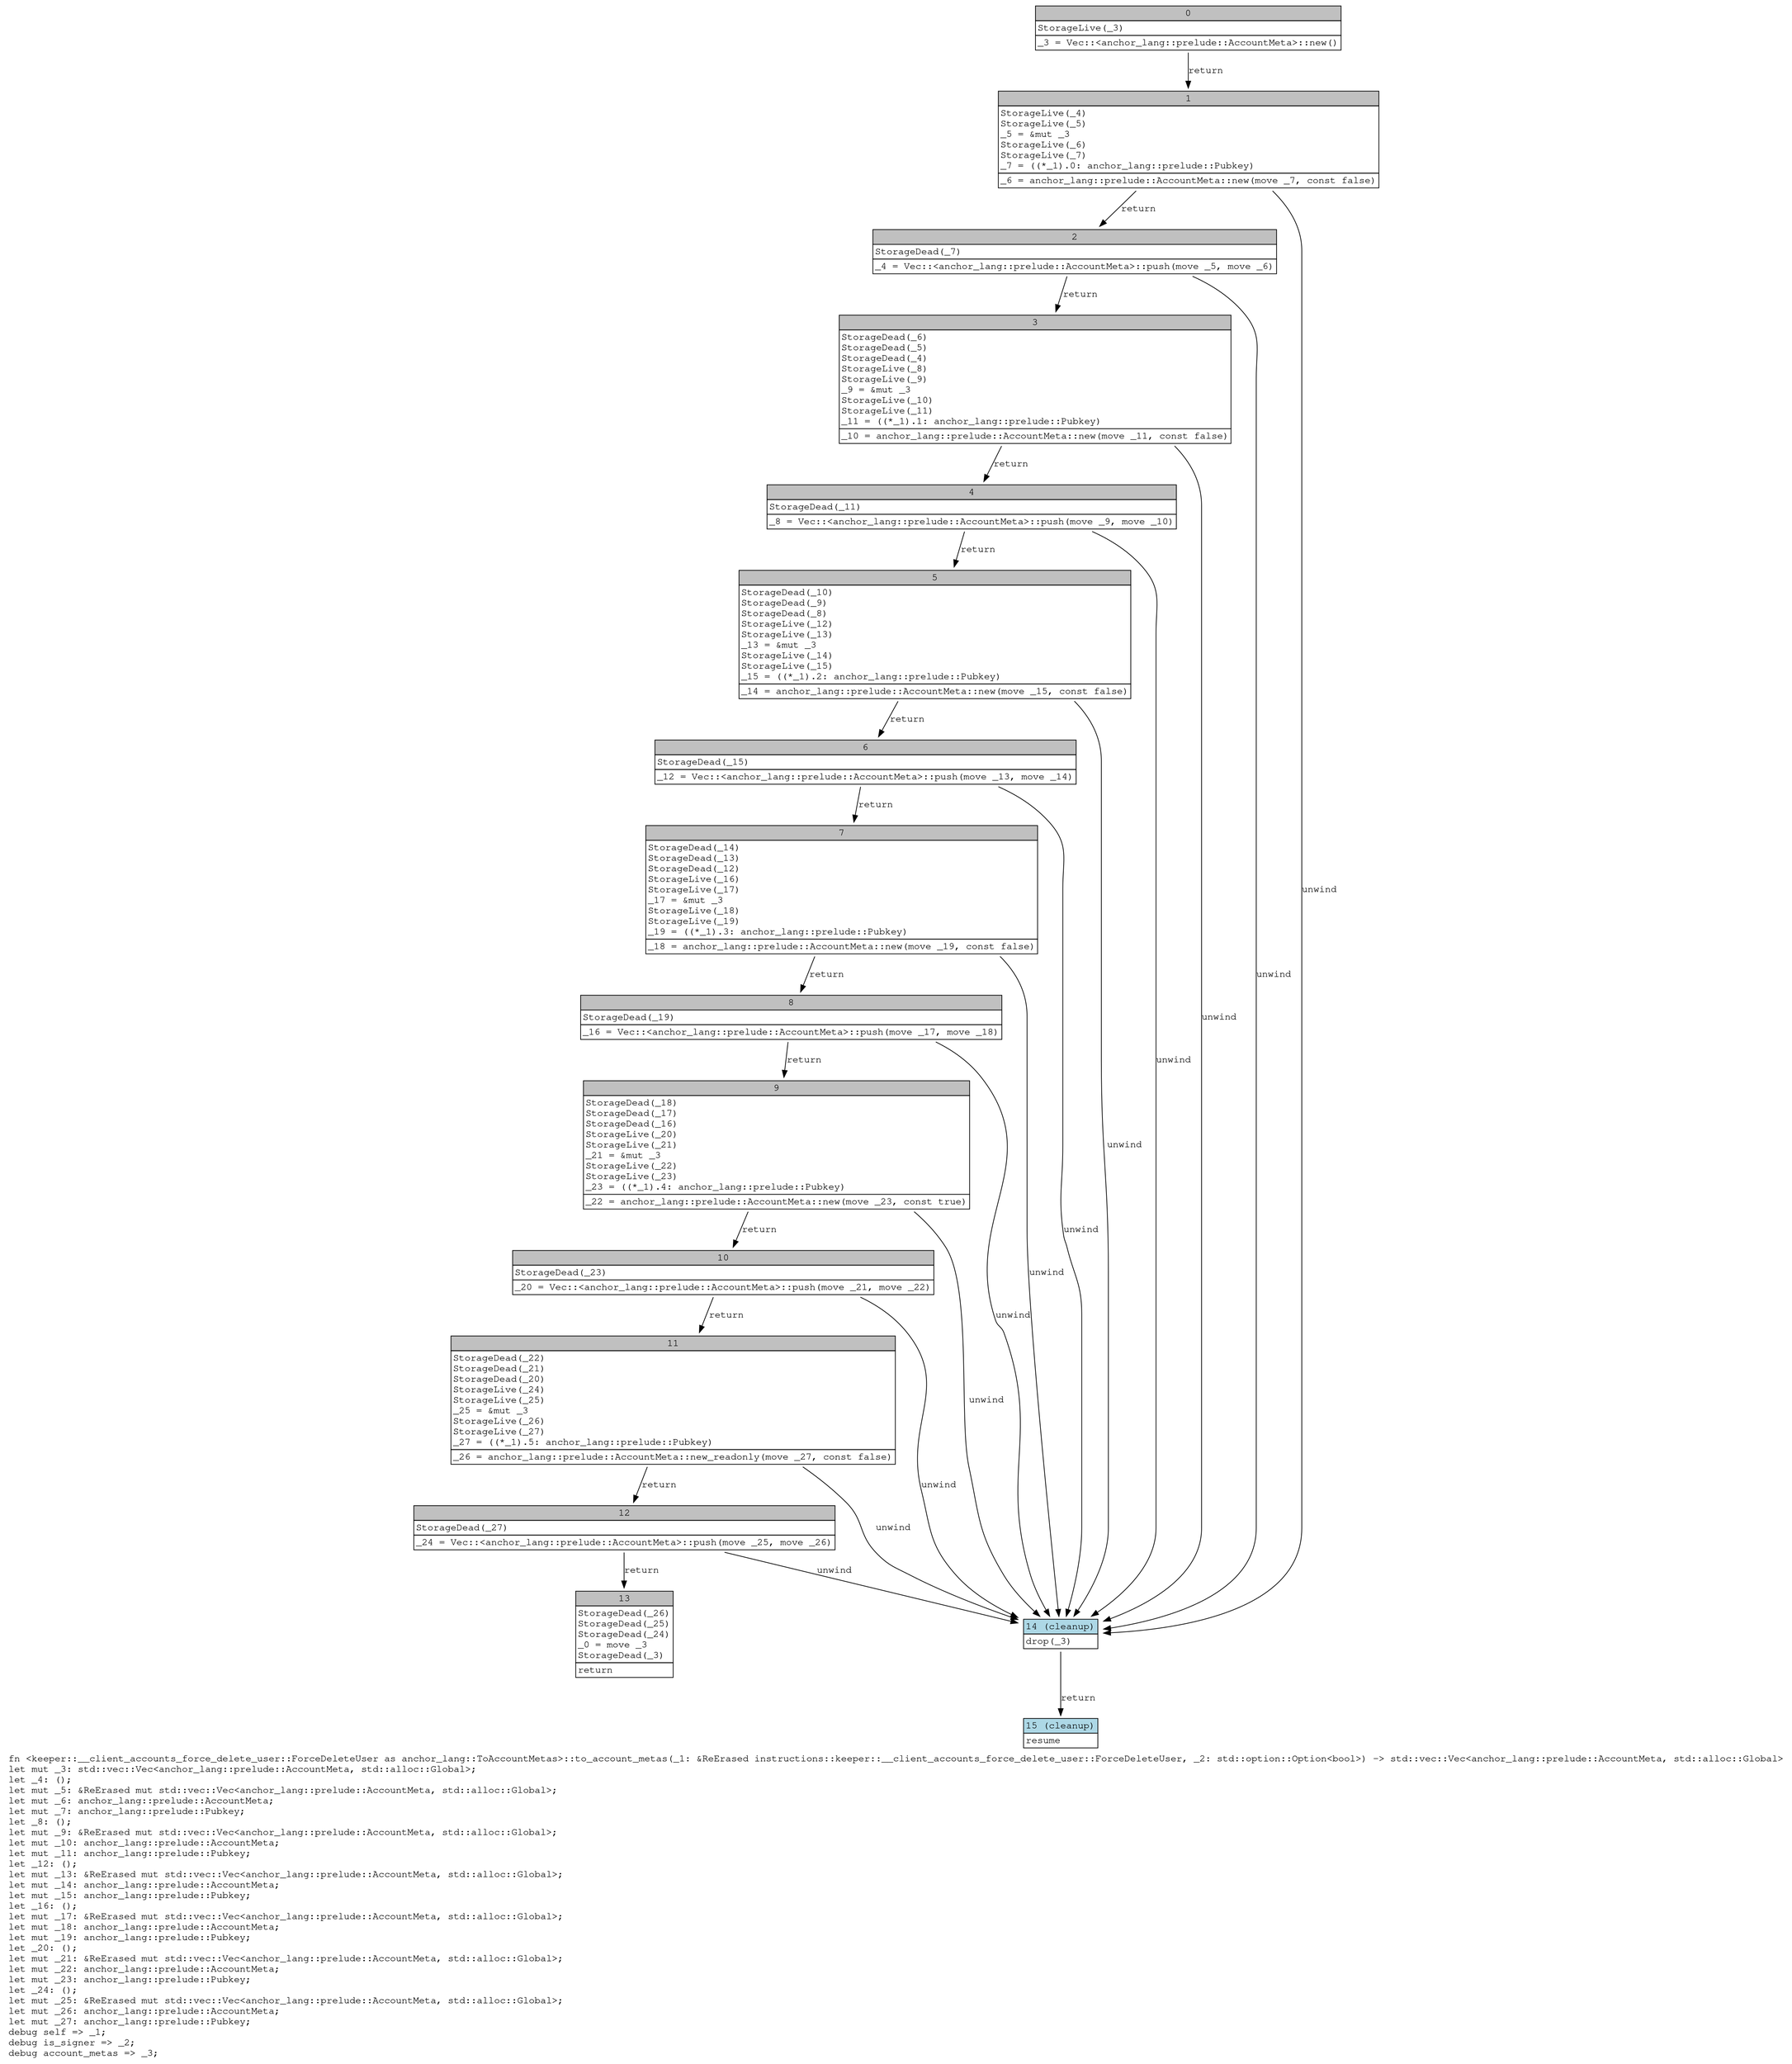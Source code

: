 digraph Mir_0_11307 {
    graph [fontname="Courier, monospace"];
    node [fontname="Courier, monospace"];
    edge [fontname="Courier, monospace"];
    label=<fn &lt;keeper::__client_accounts_force_delete_user::ForceDeleteUser as anchor_lang::ToAccountMetas&gt;::to_account_metas(_1: &amp;ReErased instructions::keeper::__client_accounts_force_delete_user::ForceDeleteUser, _2: std::option::Option&lt;bool&gt;) -&gt; std::vec::Vec&lt;anchor_lang::prelude::AccountMeta, std::alloc::Global&gt;<br align="left"/>let mut _3: std::vec::Vec&lt;anchor_lang::prelude::AccountMeta, std::alloc::Global&gt;;<br align="left"/>let _4: ();<br align="left"/>let mut _5: &amp;ReErased mut std::vec::Vec&lt;anchor_lang::prelude::AccountMeta, std::alloc::Global&gt;;<br align="left"/>let mut _6: anchor_lang::prelude::AccountMeta;<br align="left"/>let mut _7: anchor_lang::prelude::Pubkey;<br align="left"/>let _8: ();<br align="left"/>let mut _9: &amp;ReErased mut std::vec::Vec&lt;anchor_lang::prelude::AccountMeta, std::alloc::Global&gt;;<br align="left"/>let mut _10: anchor_lang::prelude::AccountMeta;<br align="left"/>let mut _11: anchor_lang::prelude::Pubkey;<br align="left"/>let _12: ();<br align="left"/>let mut _13: &amp;ReErased mut std::vec::Vec&lt;anchor_lang::prelude::AccountMeta, std::alloc::Global&gt;;<br align="left"/>let mut _14: anchor_lang::prelude::AccountMeta;<br align="left"/>let mut _15: anchor_lang::prelude::Pubkey;<br align="left"/>let _16: ();<br align="left"/>let mut _17: &amp;ReErased mut std::vec::Vec&lt;anchor_lang::prelude::AccountMeta, std::alloc::Global&gt;;<br align="left"/>let mut _18: anchor_lang::prelude::AccountMeta;<br align="left"/>let mut _19: anchor_lang::prelude::Pubkey;<br align="left"/>let _20: ();<br align="left"/>let mut _21: &amp;ReErased mut std::vec::Vec&lt;anchor_lang::prelude::AccountMeta, std::alloc::Global&gt;;<br align="left"/>let mut _22: anchor_lang::prelude::AccountMeta;<br align="left"/>let mut _23: anchor_lang::prelude::Pubkey;<br align="left"/>let _24: ();<br align="left"/>let mut _25: &amp;ReErased mut std::vec::Vec&lt;anchor_lang::prelude::AccountMeta, std::alloc::Global&gt;;<br align="left"/>let mut _26: anchor_lang::prelude::AccountMeta;<br align="left"/>let mut _27: anchor_lang::prelude::Pubkey;<br align="left"/>debug self =&gt; _1;<br align="left"/>debug is_signer =&gt; _2;<br align="left"/>debug account_metas =&gt; _3;<br align="left"/>>;
    bb0__0_11307 [shape="none", label=<<table border="0" cellborder="1" cellspacing="0"><tr><td bgcolor="gray" align="center" colspan="1">0</td></tr><tr><td align="left" balign="left">StorageLive(_3)<br/></td></tr><tr><td align="left">_3 = Vec::&lt;anchor_lang::prelude::AccountMeta&gt;::new()</td></tr></table>>];
    bb1__0_11307 [shape="none", label=<<table border="0" cellborder="1" cellspacing="0"><tr><td bgcolor="gray" align="center" colspan="1">1</td></tr><tr><td align="left" balign="left">StorageLive(_4)<br/>StorageLive(_5)<br/>_5 = &amp;mut _3<br/>StorageLive(_6)<br/>StorageLive(_7)<br/>_7 = ((*_1).0: anchor_lang::prelude::Pubkey)<br/></td></tr><tr><td align="left">_6 = anchor_lang::prelude::AccountMeta::new(move _7, const false)</td></tr></table>>];
    bb2__0_11307 [shape="none", label=<<table border="0" cellborder="1" cellspacing="0"><tr><td bgcolor="gray" align="center" colspan="1">2</td></tr><tr><td align="left" balign="left">StorageDead(_7)<br/></td></tr><tr><td align="left">_4 = Vec::&lt;anchor_lang::prelude::AccountMeta&gt;::push(move _5, move _6)</td></tr></table>>];
    bb3__0_11307 [shape="none", label=<<table border="0" cellborder="1" cellspacing="0"><tr><td bgcolor="gray" align="center" colspan="1">3</td></tr><tr><td align="left" balign="left">StorageDead(_6)<br/>StorageDead(_5)<br/>StorageDead(_4)<br/>StorageLive(_8)<br/>StorageLive(_9)<br/>_9 = &amp;mut _3<br/>StorageLive(_10)<br/>StorageLive(_11)<br/>_11 = ((*_1).1: anchor_lang::prelude::Pubkey)<br/></td></tr><tr><td align="left">_10 = anchor_lang::prelude::AccountMeta::new(move _11, const false)</td></tr></table>>];
    bb4__0_11307 [shape="none", label=<<table border="0" cellborder="1" cellspacing="0"><tr><td bgcolor="gray" align="center" colspan="1">4</td></tr><tr><td align="left" balign="left">StorageDead(_11)<br/></td></tr><tr><td align="left">_8 = Vec::&lt;anchor_lang::prelude::AccountMeta&gt;::push(move _9, move _10)</td></tr></table>>];
    bb5__0_11307 [shape="none", label=<<table border="0" cellborder="1" cellspacing="0"><tr><td bgcolor="gray" align="center" colspan="1">5</td></tr><tr><td align="left" balign="left">StorageDead(_10)<br/>StorageDead(_9)<br/>StorageDead(_8)<br/>StorageLive(_12)<br/>StorageLive(_13)<br/>_13 = &amp;mut _3<br/>StorageLive(_14)<br/>StorageLive(_15)<br/>_15 = ((*_1).2: anchor_lang::prelude::Pubkey)<br/></td></tr><tr><td align="left">_14 = anchor_lang::prelude::AccountMeta::new(move _15, const false)</td></tr></table>>];
    bb6__0_11307 [shape="none", label=<<table border="0" cellborder="1" cellspacing="0"><tr><td bgcolor="gray" align="center" colspan="1">6</td></tr><tr><td align="left" balign="left">StorageDead(_15)<br/></td></tr><tr><td align="left">_12 = Vec::&lt;anchor_lang::prelude::AccountMeta&gt;::push(move _13, move _14)</td></tr></table>>];
    bb7__0_11307 [shape="none", label=<<table border="0" cellborder="1" cellspacing="0"><tr><td bgcolor="gray" align="center" colspan="1">7</td></tr><tr><td align="left" balign="left">StorageDead(_14)<br/>StorageDead(_13)<br/>StorageDead(_12)<br/>StorageLive(_16)<br/>StorageLive(_17)<br/>_17 = &amp;mut _3<br/>StorageLive(_18)<br/>StorageLive(_19)<br/>_19 = ((*_1).3: anchor_lang::prelude::Pubkey)<br/></td></tr><tr><td align="left">_18 = anchor_lang::prelude::AccountMeta::new(move _19, const false)</td></tr></table>>];
    bb8__0_11307 [shape="none", label=<<table border="0" cellborder="1" cellspacing="0"><tr><td bgcolor="gray" align="center" colspan="1">8</td></tr><tr><td align="left" balign="left">StorageDead(_19)<br/></td></tr><tr><td align="left">_16 = Vec::&lt;anchor_lang::prelude::AccountMeta&gt;::push(move _17, move _18)</td></tr></table>>];
    bb9__0_11307 [shape="none", label=<<table border="0" cellborder="1" cellspacing="0"><tr><td bgcolor="gray" align="center" colspan="1">9</td></tr><tr><td align="left" balign="left">StorageDead(_18)<br/>StorageDead(_17)<br/>StorageDead(_16)<br/>StorageLive(_20)<br/>StorageLive(_21)<br/>_21 = &amp;mut _3<br/>StorageLive(_22)<br/>StorageLive(_23)<br/>_23 = ((*_1).4: anchor_lang::prelude::Pubkey)<br/></td></tr><tr><td align="left">_22 = anchor_lang::prelude::AccountMeta::new(move _23, const true)</td></tr></table>>];
    bb10__0_11307 [shape="none", label=<<table border="0" cellborder="1" cellspacing="0"><tr><td bgcolor="gray" align="center" colspan="1">10</td></tr><tr><td align="left" balign="left">StorageDead(_23)<br/></td></tr><tr><td align="left">_20 = Vec::&lt;anchor_lang::prelude::AccountMeta&gt;::push(move _21, move _22)</td></tr></table>>];
    bb11__0_11307 [shape="none", label=<<table border="0" cellborder="1" cellspacing="0"><tr><td bgcolor="gray" align="center" colspan="1">11</td></tr><tr><td align="left" balign="left">StorageDead(_22)<br/>StorageDead(_21)<br/>StorageDead(_20)<br/>StorageLive(_24)<br/>StorageLive(_25)<br/>_25 = &amp;mut _3<br/>StorageLive(_26)<br/>StorageLive(_27)<br/>_27 = ((*_1).5: anchor_lang::prelude::Pubkey)<br/></td></tr><tr><td align="left">_26 = anchor_lang::prelude::AccountMeta::new_readonly(move _27, const false)</td></tr></table>>];
    bb12__0_11307 [shape="none", label=<<table border="0" cellborder="1" cellspacing="0"><tr><td bgcolor="gray" align="center" colspan="1">12</td></tr><tr><td align="left" balign="left">StorageDead(_27)<br/></td></tr><tr><td align="left">_24 = Vec::&lt;anchor_lang::prelude::AccountMeta&gt;::push(move _25, move _26)</td></tr></table>>];
    bb13__0_11307 [shape="none", label=<<table border="0" cellborder="1" cellspacing="0"><tr><td bgcolor="gray" align="center" colspan="1">13</td></tr><tr><td align="left" balign="left">StorageDead(_26)<br/>StorageDead(_25)<br/>StorageDead(_24)<br/>_0 = move _3<br/>StorageDead(_3)<br/></td></tr><tr><td align="left">return</td></tr></table>>];
    bb14__0_11307 [shape="none", label=<<table border="0" cellborder="1" cellspacing="0"><tr><td bgcolor="lightblue" align="center" colspan="1">14 (cleanup)</td></tr><tr><td align="left">drop(_3)</td></tr></table>>];
    bb15__0_11307 [shape="none", label=<<table border="0" cellborder="1" cellspacing="0"><tr><td bgcolor="lightblue" align="center" colspan="1">15 (cleanup)</td></tr><tr><td align="left">resume</td></tr></table>>];
    bb0__0_11307 -> bb1__0_11307 [label="return"];
    bb1__0_11307 -> bb2__0_11307 [label="return"];
    bb1__0_11307 -> bb14__0_11307 [label="unwind"];
    bb2__0_11307 -> bb3__0_11307 [label="return"];
    bb2__0_11307 -> bb14__0_11307 [label="unwind"];
    bb3__0_11307 -> bb4__0_11307 [label="return"];
    bb3__0_11307 -> bb14__0_11307 [label="unwind"];
    bb4__0_11307 -> bb5__0_11307 [label="return"];
    bb4__0_11307 -> bb14__0_11307 [label="unwind"];
    bb5__0_11307 -> bb6__0_11307 [label="return"];
    bb5__0_11307 -> bb14__0_11307 [label="unwind"];
    bb6__0_11307 -> bb7__0_11307 [label="return"];
    bb6__0_11307 -> bb14__0_11307 [label="unwind"];
    bb7__0_11307 -> bb8__0_11307 [label="return"];
    bb7__0_11307 -> bb14__0_11307 [label="unwind"];
    bb8__0_11307 -> bb9__0_11307 [label="return"];
    bb8__0_11307 -> bb14__0_11307 [label="unwind"];
    bb9__0_11307 -> bb10__0_11307 [label="return"];
    bb9__0_11307 -> bb14__0_11307 [label="unwind"];
    bb10__0_11307 -> bb11__0_11307 [label="return"];
    bb10__0_11307 -> bb14__0_11307 [label="unwind"];
    bb11__0_11307 -> bb12__0_11307 [label="return"];
    bb11__0_11307 -> bb14__0_11307 [label="unwind"];
    bb12__0_11307 -> bb13__0_11307 [label="return"];
    bb12__0_11307 -> bb14__0_11307 [label="unwind"];
    bb14__0_11307 -> bb15__0_11307 [label="return"];
}
